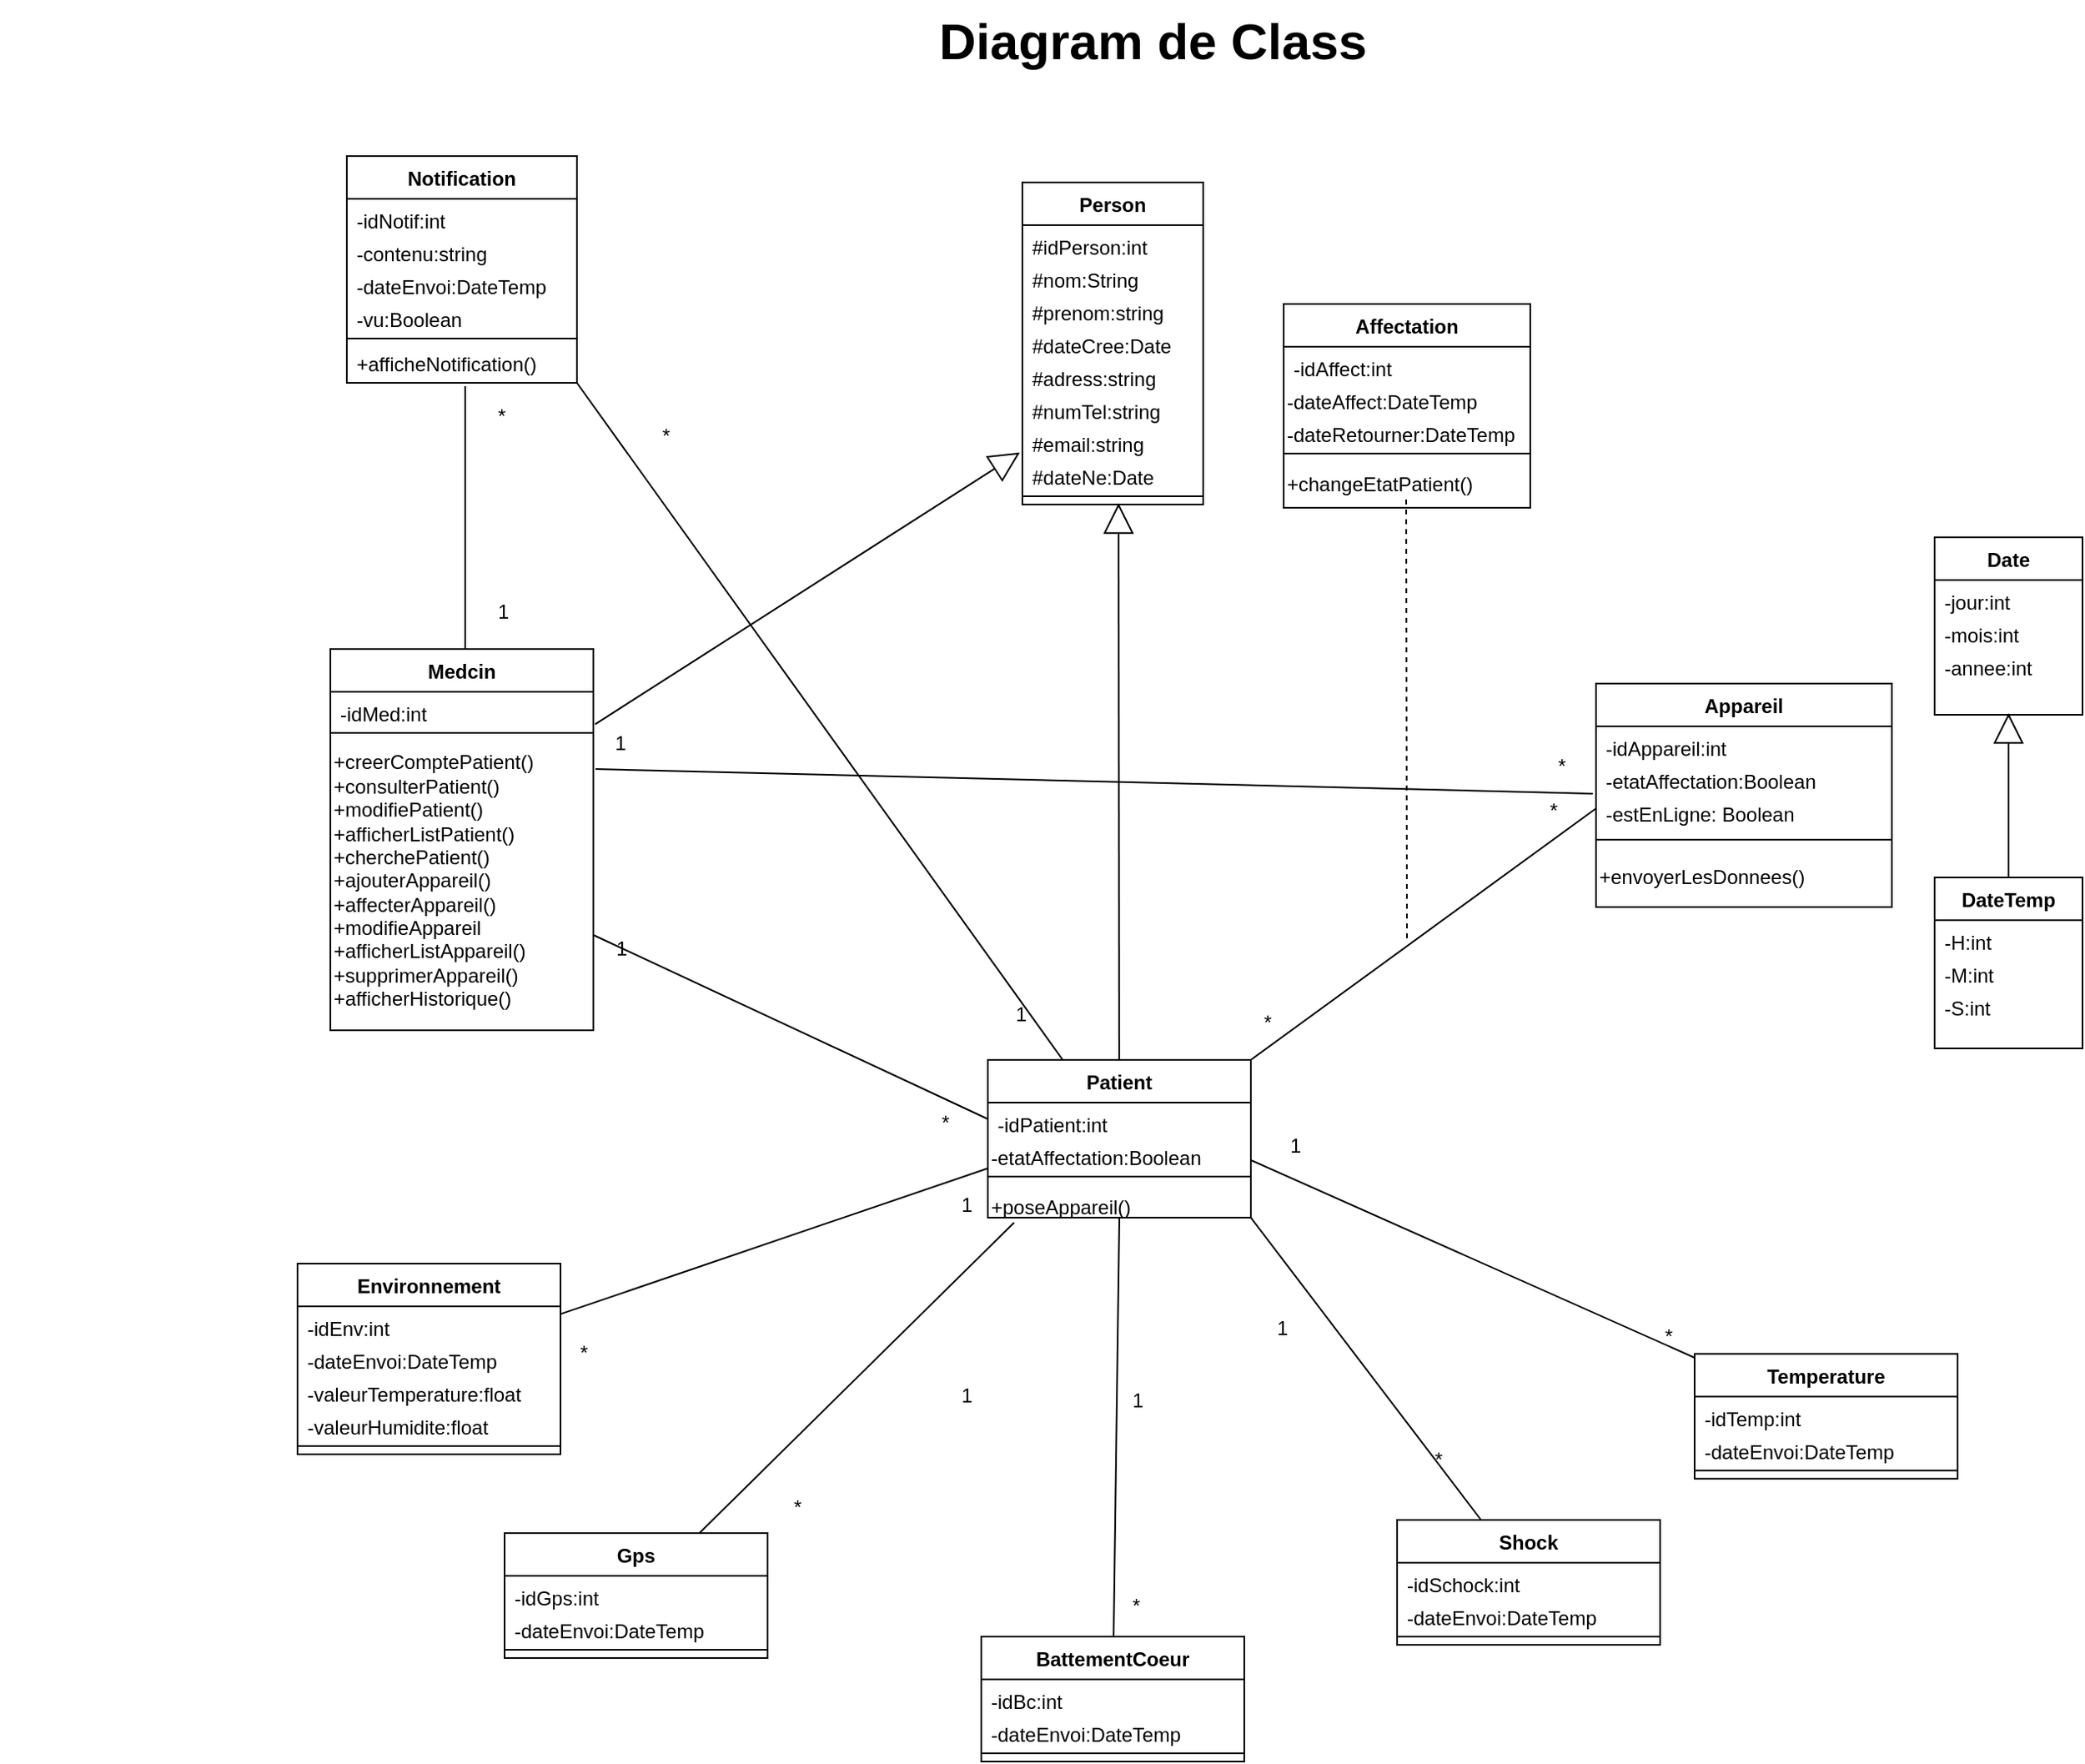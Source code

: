 <mxfile version="20.8.20" type="github">
  <diagram id="C5RBs43oDa-KdzZeNtuy" name="Page-1">
    <mxGraphModel dx="1363" dy="860" grid="0" gridSize="10" guides="1" tooltips="1" connect="1" arrows="1" fold="1" page="1" pageScale="1" pageWidth="1200" pageHeight="1200" background="none" math="0" shadow="0">
      <root>
        <mxCell id="WIyWlLk6GJQsqaUBKTNV-0" />
        <mxCell id="WIyWlLk6GJQsqaUBKTNV-1" parent="WIyWlLk6GJQsqaUBKTNV-0" />
        <mxCell id="Skbbb8CCbyP5ibG20lvN-107" style="edgeStyle=none;orthogonalLoop=1;jettySize=auto;html=1;strokeColor=default;startArrow=none;startFill=0;endArrow=block;endFill=0;endSize=16;entryX=-0.014;entryY=-0.029;entryDx=0;entryDy=0;entryPerimeter=0;" parent="WIyWlLk6GJQsqaUBKTNV-1" edge="1">
          <mxGeometry relative="1" as="geometry">
            <mxPoint x="519.46" y="310.42" as="targetPoint" />
            <mxPoint x="261" y="475.808" as="sourcePoint" />
          </mxGeometry>
        </mxCell>
        <mxCell id="Skbbb8CCbyP5ibG20lvN-108" style="edgeStyle=none;orthogonalLoop=1;jettySize=auto;html=1;strokeColor=default;startArrow=none;startFill=0;endArrow=none;endFill=0;exitX=0.75;exitY=0;exitDx=0;exitDy=0;" parent="WIyWlLk6GJQsqaUBKTNV-1" edge="1">
          <mxGeometry x="0.375" y="-10" relative="1" as="geometry">
            <mxPoint x="182" y="270" as="targetPoint" />
            <mxPoint y="1" as="offset" />
            <mxPoint x="182" y="430" as="sourcePoint" />
          </mxGeometry>
        </mxCell>
        <mxCell id="zkfFHV4jXpPFQw0GAbJ--0" value="Medcin" style="swimlane;fontStyle=1;align=center;verticalAlign=top;childLayout=stackLayout;horizontal=1;startSize=26;horizontalStack=0;resizeParent=1;resizeLast=0;collapsible=1;marginBottom=0;rounded=0;shadow=0;strokeWidth=1;" parent="WIyWlLk6GJQsqaUBKTNV-1" vertex="1">
          <mxGeometry x="100" y="430" width="160" height="232" as="geometry">
            <mxRectangle x="230" y="140" width="160" height="26" as="alternateBounds" />
          </mxGeometry>
        </mxCell>
        <mxCell id="zkfFHV4jXpPFQw0GAbJ--1" value="-idMed:int&#xa;" style="text;align=left;verticalAlign=top;spacingLeft=4;spacingRight=4;overflow=hidden;rotatable=0;points=[[0,0.5],[1,0.5]];portConstraint=eastwest;" parent="zkfFHV4jXpPFQw0GAbJ--0" vertex="1">
          <mxGeometry y="26" width="160" height="20" as="geometry" />
        </mxCell>
        <mxCell id="zkfFHV4jXpPFQw0GAbJ--4" value="" style="line;html=1;strokeWidth=1;align=left;verticalAlign=middle;spacingTop=8;spacingLeft=3;spacingRight=8;rotatable=0;labelPosition=right;points=[];portConstraint=eastwest;fontSize=5;labelBackgroundColor=default;fontColor=default;spacing=3;" parent="zkfFHV4jXpPFQw0GAbJ--0" vertex="1">
          <mxGeometry y="46" width="160" height="10" as="geometry" />
        </mxCell>
        <mxCell id="Skbbb8CCbyP5ibG20lvN-154" value="&lt;font style=&quot;font-size: 12px;&quot;&gt;&lt;span data-lucid-content=&quot;{&amp;quot;t&amp;quot;:&amp;quot;+creerComptePatient()\n+consulterPatient()\n+signalerPatient()\n+afficherListPatient()\n+cherchePatient()\n+ajouterAppareil()\n+affecterAppareil()\n+afficherListAppareil()\n+supprimerAppareil()\n&amp;quot;,&amp;quot;m&amp;quot;:[{&amp;quot;s&amp;quot;:0,&amp;quot;n&amp;quot;:&amp;quot;c&amp;quot;,&amp;quot;v&amp;quot;:&amp;quot;#333333ff&amp;quot;,&amp;quot;e&amp;quot;:186}]}&quot; data-lucid-type=&quot;application/vnd.lucid.text&quot; style=&quot;font-size: 12px;&quot;&gt;&lt;span style=&quot;font-size: 12px;&quot;&gt;+creerComptePatient()&lt;br style=&quot;font-size: 12px;&quot;&gt;&lt;/span&gt;&lt;/span&gt;&lt;/font&gt;&lt;div&gt;&lt;font style=&quot;font-size: 12px;&quot;&gt;&lt;span data-lucid-content=&quot;{&amp;quot;t&amp;quot;:&amp;quot;+creerComptePatient()\n+consulterPatient()\n+signalerPatient()\n+afficherListPatient()\n+cherchePatient()\n+ajouterAppareil()\n+affecterAppareil()\n+afficherListAppareil()\n+supprimerAppareil()\n&amp;quot;,&amp;quot;m&amp;quot;:[{&amp;quot;s&amp;quot;:0,&amp;quot;n&amp;quot;:&amp;quot;c&amp;quot;,&amp;quot;v&amp;quot;:&amp;quot;#333333ff&amp;quot;,&amp;quot;e&amp;quot;:186}]}&quot; data-lucid-type=&quot;application/vnd.lucid.text&quot; style=&quot;font-size: 12px;&quot;&gt;&lt;span style=&quot;font-size: 12px;&quot;&gt;+consulterPatient()&lt;/span&gt;&lt;span style=&quot;font-size: 12px;&quot;&gt;&lt;br&gt;&lt;/span&gt;&lt;/span&gt;&lt;/font&gt;&lt;/div&gt;&lt;div&gt;&lt;font style=&quot;font-size: 12px;&quot;&gt;&lt;span data-lucid-content=&quot;{&amp;quot;t&amp;quot;:&amp;quot;+creerComptePatient()\n+consulterPatient()\n+signalerPatient()\n+afficherListPatient()\n+cherchePatient()\n+ajouterAppareil()\n+affecterAppareil()\n+afficherListAppareil()\n+supprimerAppareil()\n&amp;quot;,&amp;quot;m&amp;quot;:[{&amp;quot;s&amp;quot;:0,&amp;quot;n&amp;quot;:&amp;quot;c&amp;quot;,&amp;quot;v&amp;quot;:&amp;quot;#333333ff&amp;quot;,&amp;quot;e&amp;quot;:186}]}&quot; data-lucid-type=&quot;application/vnd.lucid.text&quot; style=&quot;font-size: 12px;&quot;&gt;&lt;span style=&quot;font-size: 12px;&quot;&gt;+modifiePatient()&lt;br&gt;&lt;/span&gt;&lt;/span&gt;&lt;/font&gt;&lt;/div&gt;&lt;div&gt;&lt;font style=&quot;font-size: 12px;&quot;&gt;&lt;span data-lucid-content=&quot;{&amp;quot;t&amp;quot;:&amp;quot;+creerComptePatient()\n+consulterPatient()\n+signalerPatient()\n+afficherListPatient()\n+cherchePatient()\n+ajouterAppareil()\n+affecterAppareil()\n+afficherListAppareil()\n+supprimerAppareil()\n&amp;quot;,&amp;quot;m&amp;quot;:[{&amp;quot;s&amp;quot;:0,&amp;quot;n&amp;quot;:&amp;quot;c&amp;quot;,&amp;quot;v&amp;quot;:&amp;quot;#333333ff&amp;quot;,&amp;quot;e&amp;quot;:186}]}&quot; data-lucid-type=&quot;application/vnd.lucid.text&quot; style=&quot;font-size: 12px;&quot;&gt;&lt;span style=&quot;font-size: 12px;&quot;&gt;&lt;/span&gt;&lt;/span&gt;&lt;/font&gt;&lt;/div&gt;&lt;font style=&quot;font-size: 12px;&quot;&gt;&lt;span data-lucid-content=&quot;{&amp;quot;t&amp;quot;:&amp;quot;+creerComptePatient()\n+consulterPatient()\n+signalerPatient()\n+afficherListPatient()\n+cherchePatient()\n+ajouterAppareil()\n+affecterAppareil()\n+afficherListAppareil()\n+supprimerAppareil()\n&amp;quot;,&amp;quot;m&amp;quot;:[{&amp;quot;s&amp;quot;:0,&amp;quot;n&amp;quot;:&amp;quot;c&amp;quot;,&amp;quot;v&amp;quot;:&amp;quot;#333333ff&amp;quot;,&amp;quot;e&amp;quot;:186}]}&quot; data-lucid-type=&quot;application/vnd.lucid.text&quot; style=&quot;font-size: 12px;&quot;&gt;&lt;span style=&quot;font-size: 12px;&quot;&gt;+afficherListPatient()&lt;br style=&quot;font-size: 12px;&quot;&gt;&lt;/span&gt;&lt;span style=&quot;font-size: 12px;&quot;&gt;+cherchePatient()&lt;br style=&quot;font-size: 12px;&quot;&gt;&lt;/span&gt;&lt;span style=&quot;font-size: 12px;&quot;&gt;+ajouterAppareil()&lt;br style=&quot;font-size: 12px;&quot;&gt;&lt;/span&gt;&lt;/span&gt;&lt;/font&gt;&lt;div&gt;&lt;font style=&quot;font-size: 12px;&quot;&gt;&lt;span data-lucid-content=&quot;{&amp;quot;t&amp;quot;:&amp;quot;+creerComptePatient()\n+consulterPatient()\n+signalerPatient()\n+afficherListPatient()\n+cherchePatient()\n+ajouterAppareil()\n+affecterAppareil()\n+afficherListAppareil()\n+supprimerAppareil()\n&amp;quot;,&amp;quot;m&amp;quot;:[{&amp;quot;s&amp;quot;:0,&amp;quot;n&amp;quot;:&amp;quot;c&amp;quot;,&amp;quot;v&amp;quot;:&amp;quot;#333333ff&amp;quot;,&amp;quot;e&amp;quot;:186}]}&quot; data-lucid-type=&quot;application/vnd.lucid.text&quot; style=&quot;font-size: 12px;&quot;&gt;&lt;span style=&quot;font-size: 12px;&quot;&gt;+affecterAppareil()&lt;/span&gt;&lt;/span&gt;&lt;/font&gt;&lt;/div&gt;&lt;div&gt;&lt;font style=&quot;font-size: 12px;&quot;&gt;&lt;span data-lucid-content=&quot;{&amp;quot;t&amp;quot;:&amp;quot;+creerComptePatient()\n+consulterPatient()\n+signalerPatient()\n+afficherListPatient()\n+cherchePatient()\n+ajouterAppareil()\n+affecterAppareil()\n+afficherListAppareil()\n+supprimerAppareil()\n&amp;quot;,&amp;quot;m&amp;quot;:[{&amp;quot;s&amp;quot;:0,&amp;quot;n&amp;quot;:&amp;quot;c&amp;quot;,&amp;quot;v&amp;quot;:&amp;quot;#333333ff&amp;quot;,&amp;quot;e&amp;quot;:186}]}&quot; data-lucid-type=&quot;application/vnd.lucid.text&quot; style=&quot;font-size: 12px;&quot;&gt;&lt;span style=&quot;font-size: 12px;&quot;&gt;+modifieAppareil&lt;br&gt;&lt;/span&gt;&lt;/span&gt;&lt;/font&gt;&lt;/div&gt;&lt;div&gt;&lt;font style=&quot;font-size: 12px;&quot;&gt;&lt;span data-lucid-content=&quot;{&amp;quot;t&amp;quot;:&amp;quot;+creerComptePatient()\n+consulterPatient()\n+signalerPatient()\n+afficherListPatient()\n+cherchePatient()\n+ajouterAppareil()\n+affecterAppareil()\n+afficherListAppareil()\n+supprimerAppareil()\n&amp;quot;,&amp;quot;m&amp;quot;:[{&amp;quot;s&amp;quot;:0,&amp;quot;n&amp;quot;:&amp;quot;c&amp;quot;,&amp;quot;v&amp;quot;:&amp;quot;#333333ff&amp;quot;,&amp;quot;e&amp;quot;:186}]}&quot; data-lucid-type=&quot;application/vnd.lucid.text&quot; style=&quot;font-size: 12px;&quot;&gt;&lt;span style=&quot;font-size: 12px;&quot;&gt;&lt;/span&gt;&lt;/span&gt;&lt;/font&gt;&lt;/div&gt;&lt;font style=&quot;font-size: 12px;&quot;&gt;&lt;span data-lucid-content=&quot;{&amp;quot;t&amp;quot;:&amp;quot;+creerComptePatient()\n+consulterPatient()\n+signalerPatient()\n+afficherListPatient()\n+cherchePatient()\n+ajouterAppareil()\n+affecterAppareil()\n+afficherListAppareil()\n+supprimerAppareil()\n&amp;quot;,&amp;quot;m&amp;quot;:[{&amp;quot;s&amp;quot;:0,&amp;quot;n&amp;quot;:&amp;quot;c&amp;quot;,&amp;quot;v&amp;quot;:&amp;quot;#333333ff&amp;quot;,&amp;quot;e&amp;quot;:186}]}&quot; data-lucid-type=&quot;application/vnd.lucid.text&quot; style=&quot;font-size: 12px;&quot;&gt;&lt;span style=&quot;font-size: 12px;&quot;&gt;+afficherListAppareil()&lt;br style=&quot;font-size: 12px;&quot;&gt;&lt;/span&gt;&lt;/span&gt;&lt;/font&gt;&lt;div&gt;&lt;font style=&quot;font-size: 12px;&quot;&gt;&lt;span data-lucid-content=&quot;{&amp;quot;t&amp;quot;:&amp;quot;+creerComptePatient()\n+consulterPatient()\n+signalerPatient()\n+afficherListPatient()\n+cherchePatient()\n+ajouterAppareil()\n+affecterAppareil()\n+afficherListAppareil()\n+supprimerAppareil()\n&amp;quot;,&amp;quot;m&amp;quot;:[{&amp;quot;s&amp;quot;:0,&amp;quot;n&amp;quot;:&amp;quot;c&amp;quot;,&amp;quot;v&amp;quot;:&amp;quot;#333333ff&amp;quot;,&amp;quot;e&amp;quot;:186}]}&quot; data-lucid-type=&quot;application/vnd.lucid.text&quot; style=&quot;font-size: 12px;&quot;&gt;&lt;span style=&quot;font-size: 12px;&quot;&gt;+supprimerAppareil()&lt;br&gt;&lt;/span&gt;&lt;/span&gt;&lt;/font&gt;&lt;/div&gt;&lt;div&gt;+afficherHistorique()&lt;/div&gt;&lt;div&gt;&lt;font style=&quot;font-size: 12px;&quot;&gt;&lt;span data-lucid-content=&quot;{&amp;quot;t&amp;quot;:&amp;quot;+creerComptePatient()\n+consulterPatient()\n+signalerPatient()\n+afficherListPatient()\n+cherchePatient()\n+ajouterAppareil()\n+affecterAppareil()\n+afficherListAppareil()\n+supprimerAppareil()\n&amp;quot;,&amp;quot;m&amp;quot;:[{&amp;quot;s&amp;quot;:0,&amp;quot;n&amp;quot;:&amp;quot;c&amp;quot;,&amp;quot;v&amp;quot;:&amp;quot;#333333ff&amp;quot;,&amp;quot;e&amp;quot;:186}]}&quot; data-lucid-type=&quot;application/vnd.lucid.text&quot; style=&quot;font-size: 12px;&quot;&gt;&lt;/span&gt;&lt;/font&gt;&lt;/div&gt;" style="text;html=1;align=left;verticalAlign=middle;resizable=0;points=[];autosize=1;strokeColor=none;fillColor=none;fontSize=12;fontColor=default;horizontal=1;labelBackgroundColor=none;" parent="zkfFHV4jXpPFQw0GAbJ--0" vertex="1">
          <mxGeometry y="56" width="160" height="170" as="geometry" />
        </mxCell>
        <mxCell id="zkfFHV4jXpPFQw0GAbJ--17" value="Appareil" style="swimlane;fontStyle=1;align=center;verticalAlign=top;childLayout=stackLayout;horizontal=1;startSize=26;horizontalStack=0;resizeParent=1;resizeLast=0;collapsible=1;marginBottom=0;rounded=0;shadow=0;strokeWidth=1;" parent="WIyWlLk6GJQsqaUBKTNV-1" vertex="1">
          <mxGeometry x="870" y="451" width="180" height="136" as="geometry">
            <mxRectangle x="550" y="140" width="160" height="26" as="alternateBounds" />
          </mxGeometry>
        </mxCell>
        <mxCell id="zkfFHV4jXpPFQw0GAbJ--20" value="-idAppareil:int" style="text;align=left;verticalAlign=top;spacingLeft=4;spacingRight=4;overflow=hidden;rotatable=0;points=[[0,0.5],[1,0.5]];portConstraint=eastwest;rounded=0;shadow=0;html=0;" parent="zkfFHV4jXpPFQw0GAbJ--17" vertex="1">
          <mxGeometry y="26" width="180" height="20" as="geometry" />
        </mxCell>
        <mxCell id="zkfFHV4jXpPFQw0GAbJ--21" value="-etatAffectation:Boolean" style="text;align=left;verticalAlign=top;spacingLeft=4;spacingRight=4;overflow=hidden;rotatable=0;points=[[0,0.5],[1,0.5]];portConstraint=eastwest;rounded=0;shadow=0;html=0;" parent="zkfFHV4jXpPFQw0GAbJ--17" vertex="1">
          <mxGeometry y="46" width="180" height="20" as="geometry" />
        </mxCell>
        <mxCell id="zkfFHV4jXpPFQw0GAbJ--22" value="-estEnLigne: Boolean&#xa;" style="text;align=left;verticalAlign=top;spacingLeft=4;spacingRight=4;overflow=hidden;rotatable=0;points=[[0,0.5],[1,0.5]];portConstraint=eastwest;rounded=0;shadow=0;html=0;" parent="zkfFHV4jXpPFQw0GAbJ--17" vertex="1">
          <mxGeometry y="66" width="180" height="20" as="geometry" />
        </mxCell>
        <mxCell id="zkfFHV4jXpPFQw0GAbJ--23" value="" style="line;html=1;strokeWidth=1;align=left;verticalAlign=middle;spacingTop=-1;spacingLeft=3;spacingRight=3;rotatable=0;labelPosition=right;points=[];portConstraint=eastwest;fillColor=default;" parent="zkfFHV4jXpPFQw0GAbJ--17" vertex="1">
          <mxGeometry y="86" width="180" height="18" as="geometry" />
        </mxCell>
        <mxCell id="9qkBRHFMttgbYjNgJ_2m-1" value="+envoyerLesDonnees()" style="text;strokeColor=none;align=left;fillColor=none;html=1;verticalAlign=top;whiteSpace=wrap;rounded=0;" parent="zkfFHV4jXpPFQw0GAbJ--17" vertex="1">
          <mxGeometry y="104" width="180" height="20" as="geometry" />
        </mxCell>
        <mxCell id="zkfFHV4jXpPFQw0GAbJ--26" value="" style="endArrow=none;shadow=0;strokeWidth=1;rounded=0;endFill=0;elbow=vertical;startArrow=none;startFill=0;exitX=1.008;exitY=0.1;exitDx=0;exitDy=0;exitPerimeter=0;entryX=-0.011;entryY=1.05;entryDx=0;entryDy=0;entryPerimeter=0;" parent="WIyWlLk6GJQsqaUBKTNV-1" source="Skbbb8CCbyP5ibG20lvN-154" edge="1" target="zkfFHV4jXpPFQw0GAbJ--21">
          <mxGeometry x="0.5" y="41" relative="1" as="geometry">
            <mxPoint x="260" y="518" as="sourcePoint" />
            <mxPoint x="870" y="500" as="targetPoint" />
            <mxPoint x="-40" y="32" as="offset" />
          </mxGeometry>
        </mxCell>
        <mxCell id="zkfFHV4jXpPFQw0GAbJ--27" value="1" style="resizable=0;align=left;verticalAlign=bottom;labelBackgroundColor=none;fontSize=12;" parent="zkfFHV4jXpPFQw0GAbJ--26" connectable="0" vertex="1">
          <mxGeometry x="-1" relative="1" as="geometry">
            <mxPoint x="10" y="-7" as="offset" />
          </mxGeometry>
        </mxCell>
        <mxCell id="Skbbb8CCbyP5ibG20lvN-1" value="*" style="resizable=0;align=left;verticalAlign=bottom;labelBackgroundColor=none;fontSize=12;" parent="WIyWlLk6GJQsqaUBKTNV-1" connectable="0" vertex="1">
          <mxGeometry x="845.0" y="510.001" as="geometry" />
        </mxCell>
        <mxCell id="Skbbb8CCbyP5ibG20lvN-67" style="edgeStyle=none;orthogonalLoop=1;jettySize=auto;html=1;entryX=0;entryY=0.5;entryDx=0;entryDy=0;strokeColor=default;startArrow=none;startFill=0;endArrow=none;endFill=0;exitX=1;exitY=0;exitDx=0;exitDy=0;" parent="WIyWlLk6GJQsqaUBKTNV-1" source="Skbbb8CCbyP5ibG20lvN-10" target="zkfFHV4jXpPFQw0GAbJ--22" edge="1">
          <mxGeometry relative="1" as="geometry" />
        </mxCell>
        <mxCell id="Skbbb8CCbyP5ibG20lvN-105" style="edgeStyle=none;orthogonalLoop=1;jettySize=auto;html=1;strokeColor=default;startArrow=none;startFill=0;endArrow=none;endFill=0;entryX=1;entryY=1;entryDx=0;entryDy=0;" parent="WIyWlLk6GJQsqaUBKTNV-1" source="Skbbb8CCbyP5ibG20lvN-10" target="Skbbb8CCbyP5ibG20lvN-114" edge="1">
          <mxGeometry relative="1" as="geometry">
            <mxPoint x="270" y="270" as="targetPoint" />
          </mxGeometry>
        </mxCell>
        <mxCell id="Skbbb8CCbyP5ibG20lvN-106" style="edgeStyle=none;orthogonalLoop=1;jettySize=auto;html=1;strokeColor=default;startArrow=none;startFill=0;endArrow=block;endFill=0;endSize=16;entryX=0.723;entryY=0.629;entryDx=0;entryDy=0;entryPerimeter=0;" parent="WIyWlLk6GJQsqaUBKTNV-1" edge="1">
          <mxGeometry relative="1" as="geometry">
            <mxPoint x="579.53" y="341.29" as="targetPoint" />
            <mxPoint x="579.909" y="683" as="sourcePoint" />
          </mxGeometry>
        </mxCell>
        <mxCell id="Skbbb8CCbyP5ibG20lvN-10" value="Patient" style="swimlane;fontStyle=1;align=center;verticalAlign=top;childLayout=stackLayout;horizontal=1;startSize=26;horizontalStack=0;resizeParent=1;resizeParentMax=0;resizeLast=0;collapsible=1;marginBottom=0;" parent="WIyWlLk6GJQsqaUBKTNV-1" vertex="1">
          <mxGeometry x="500" y="680" width="160" height="96" as="geometry" />
        </mxCell>
        <mxCell id="Skbbb8CCbyP5ibG20lvN-11" value="-idPatient:int&#xa;" style="text;strokeColor=none;fillColor=none;align=left;verticalAlign=top;spacingLeft=4;spacingRight=4;overflow=hidden;rotatable=0;points=[[0,0.5],[1,0.5]];portConstraint=eastwest;" parent="Skbbb8CCbyP5ibG20lvN-10" vertex="1">
          <mxGeometry y="26" width="160" height="20" as="geometry" />
        </mxCell>
        <mxCell id="Skbbb8CCbyP5ibG20lvN-16" value="-etatAffectation:Boolean" style="text;strokeColor=none;align=left;fillColor=none;html=1;verticalAlign=top;whiteSpace=wrap;rounded=0;" parent="Skbbb8CCbyP5ibG20lvN-10" vertex="1">
          <mxGeometry y="46" width="160" height="20" as="geometry" />
        </mxCell>
        <mxCell id="Skbbb8CCbyP5ibG20lvN-12" value="" style="line;strokeWidth=1;fillColor=none;align=left;verticalAlign=middle;spacingTop=-1;spacingLeft=3;spacingRight=3;rotatable=0;labelPosition=right;points=[];portConstraint=eastwest;strokeColor=inherit;" parent="Skbbb8CCbyP5ibG20lvN-10" vertex="1">
          <mxGeometry y="66" width="160" height="10" as="geometry" />
        </mxCell>
        <mxCell id="9qkBRHFMttgbYjNgJ_2m-0" value="+poseAppareil()" style="text;strokeColor=none;align=left;fillColor=none;html=1;verticalAlign=top;whiteSpace=wrap;rounded=0;" parent="Skbbb8CCbyP5ibG20lvN-10" vertex="1">
          <mxGeometry y="76" width="160" height="20" as="geometry" />
        </mxCell>
        <mxCell id="Skbbb8CCbyP5ibG20lvN-14" style="orthogonalLoop=1;jettySize=auto;html=1;entryX=0;entryY=0.5;entryDx=0;entryDy=0;strokeColor=default;startArrow=none;startFill=0;endArrow=none;endFill=0;exitX=1;exitY=0.75;exitDx=0;exitDy=0;" parent="WIyWlLk6GJQsqaUBKTNV-1" source="zkfFHV4jXpPFQw0GAbJ--0" target="Skbbb8CCbyP5ibG20lvN-11" edge="1">
          <mxGeometry relative="1" as="geometry">
            <mxPoint x="190" y="770" as="sourcePoint" />
            <mxPoint x="500" y="570" as="targetPoint" />
            <Array as="points" />
          </mxGeometry>
        </mxCell>
        <mxCell id="Skbbb8CCbyP5ibG20lvN-69" style="edgeStyle=none;orthogonalLoop=1;jettySize=auto;html=1;strokeColor=default;startArrow=none;startFill=0;endArrow=none;endFill=0;dashed=1;" parent="WIyWlLk6GJQsqaUBKTNV-1" edge="1">
          <mxGeometry relative="1" as="geometry">
            <mxPoint x="755" y="609" as="targetPoint" />
            <mxPoint x="754.5" y="339" as="sourcePoint" />
          </mxGeometry>
        </mxCell>
        <mxCell id="Skbbb8CCbyP5ibG20lvN-18" value="Affectation" style="swimlane;fontStyle=1;align=center;verticalAlign=top;childLayout=stackLayout;horizontal=1;startSize=26;horizontalStack=0;resizeParent=1;resizeParentMax=0;resizeLast=0;collapsible=1;marginBottom=0;" parent="WIyWlLk6GJQsqaUBKTNV-1" vertex="1">
          <mxGeometry x="680" y="220" width="150" height="124" as="geometry" />
        </mxCell>
        <mxCell id="Skbbb8CCbyP5ibG20lvN-19" value="-idAffect:int&#xa;" style="text;strokeColor=none;fillColor=none;align=left;verticalAlign=top;spacingLeft=4;spacingRight=4;overflow=hidden;rotatable=0;points=[[0,0.5],[1,0.5]];portConstraint=eastwest;" parent="Skbbb8CCbyP5ibG20lvN-18" vertex="1">
          <mxGeometry y="26" width="150" height="20" as="geometry" />
        </mxCell>
        <mxCell id="Skbbb8CCbyP5ibG20lvN-20" value="&lt;div align=&quot;left&quot;&gt;-dateAffect:DateTemp&lt;/div&gt;" style="text;strokeColor=none;align=left;fillColor=none;html=1;verticalAlign=top;whiteSpace=wrap;rounded=0;" parent="Skbbb8CCbyP5ibG20lvN-18" vertex="1">
          <mxGeometry y="46" width="150" height="20" as="geometry" />
        </mxCell>
        <mxCell id="Skbbb8CCbyP5ibG20lvN-24" value="&lt;div&gt;-dateRetourner:DateTemp&lt;/div&gt;" style="text;strokeColor=none;align=left;fillColor=none;html=1;verticalAlign=top;whiteSpace=wrap;rounded=0;" parent="Skbbb8CCbyP5ibG20lvN-18" vertex="1">
          <mxGeometry y="66" width="150" height="20" as="geometry" />
        </mxCell>
        <mxCell id="Skbbb8CCbyP5ibG20lvN-22" value="" style="line;strokeWidth=1;fillColor=none;align=left;verticalAlign=middle;spacingTop=-1;spacingLeft=3;spacingRight=3;rotatable=0;labelPosition=right;points=[];portConstraint=eastwest;strokeColor=inherit;" parent="Skbbb8CCbyP5ibG20lvN-18" vertex="1">
          <mxGeometry y="86" width="150" height="10" as="geometry" />
        </mxCell>
        <mxCell id="Skbbb8CCbyP5ibG20lvN-166" value="+changeEtatPatient()" style="text;strokeColor=none;align=left;fillColor=none;html=1;verticalAlign=top;whiteSpace=wrap;rounded=0;" parent="Skbbb8CCbyP5ibG20lvN-18" vertex="1">
          <mxGeometry y="96" width="150" height="28" as="geometry" />
        </mxCell>
        <mxCell id="Skbbb8CCbyP5ibG20lvN-39" value="Date" style="swimlane;fontStyle=1;align=center;verticalAlign=top;childLayout=stackLayout;horizontal=1;startSize=26;horizontalStack=0;resizeParent=1;resizeLast=0;collapsible=1;marginBottom=0;rounded=0;shadow=0;strokeWidth=1;" parent="WIyWlLk6GJQsqaUBKTNV-1" vertex="1">
          <mxGeometry x="1076" y="362" width="90" height="108" as="geometry">
            <mxRectangle x="550" y="140" width="160" height="26" as="alternateBounds" />
          </mxGeometry>
        </mxCell>
        <mxCell id="Skbbb8CCbyP5ibG20lvN-40" value="-jour:int" style="text;align=left;verticalAlign=top;spacingLeft=4;spacingRight=4;overflow=hidden;rotatable=0;points=[[0,0.5],[1,0.5]];portConstraint=eastwest;rounded=0;shadow=0;html=0;" parent="Skbbb8CCbyP5ibG20lvN-39" vertex="1">
          <mxGeometry y="26" width="90" height="20" as="geometry" />
        </mxCell>
        <mxCell id="Skbbb8CCbyP5ibG20lvN-41" value="-mois:int" style="text;align=left;verticalAlign=top;spacingLeft=4;spacingRight=4;overflow=hidden;rotatable=0;points=[[0,0.5],[1,0.5]];portConstraint=eastwest;rounded=0;shadow=0;html=0;" parent="Skbbb8CCbyP5ibG20lvN-39" vertex="1">
          <mxGeometry y="46" width="90" height="20" as="geometry" />
        </mxCell>
        <mxCell id="Skbbb8CCbyP5ibG20lvN-42" value="-annee:int" style="text;align=left;verticalAlign=top;spacingLeft=4;spacingRight=4;overflow=hidden;rotatable=0;points=[[0,0.5],[1,0.5]];portConstraint=eastwest;rounded=0;shadow=0;html=0;" parent="Skbbb8CCbyP5ibG20lvN-39" vertex="1">
          <mxGeometry y="66" width="90" height="20" as="geometry" />
        </mxCell>
        <mxCell id="Skbbb8CCbyP5ibG20lvN-59" style="edgeStyle=none;orthogonalLoop=1;jettySize=auto;html=1;strokeColor=default;startArrow=none;startFill=0;endArrow=block;endFill=0;endSize=16;" parent="WIyWlLk6GJQsqaUBKTNV-1" source="Skbbb8CCbyP5ibG20lvN-53" edge="1">
          <mxGeometry relative="1" as="geometry">
            <mxPoint x="1121" y="469" as="targetPoint" />
          </mxGeometry>
        </mxCell>
        <mxCell id="Skbbb8CCbyP5ibG20lvN-53" value="DateTemp" style="swimlane;fontStyle=1;align=center;verticalAlign=top;childLayout=stackLayout;horizontal=1;startSize=26;horizontalStack=0;resizeParent=1;resizeLast=0;collapsible=1;marginBottom=0;rounded=0;shadow=0;strokeWidth=1;" parent="WIyWlLk6GJQsqaUBKTNV-1" vertex="1">
          <mxGeometry x="1076" y="569" width="90" height="104" as="geometry">
            <mxRectangle x="550" y="140" width="160" height="26" as="alternateBounds" />
          </mxGeometry>
        </mxCell>
        <mxCell id="Skbbb8CCbyP5ibG20lvN-54" value="-H:int" style="text;align=left;verticalAlign=top;spacingLeft=4;spacingRight=4;overflow=hidden;rotatable=0;points=[[0,0.5],[1,0.5]];portConstraint=eastwest;rounded=0;shadow=0;html=0;" parent="Skbbb8CCbyP5ibG20lvN-53" vertex="1">
          <mxGeometry y="26" width="90" height="20" as="geometry" />
        </mxCell>
        <mxCell id="Skbbb8CCbyP5ibG20lvN-55" value="-M:int" style="text;align=left;verticalAlign=top;spacingLeft=4;spacingRight=4;overflow=hidden;rotatable=0;points=[[0,0.5],[1,0.5]];portConstraint=eastwest;rounded=0;shadow=0;html=0;" parent="Skbbb8CCbyP5ibG20lvN-53" vertex="1">
          <mxGeometry y="46" width="90" height="20" as="geometry" />
        </mxCell>
        <mxCell id="Skbbb8CCbyP5ibG20lvN-57" value="-S:int" style="text;align=left;verticalAlign=top;spacingLeft=4;spacingRight=4;overflow=hidden;rotatable=0;points=[[0,0.5],[1,0.5]];portConstraint=eastwest;rounded=0;shadow=0;html=0;" parent="Skbbb8CCbyP5ibG20lvN-53" vertex="1">
          <mxGeometry y="66" width="90" height="20" as="geometry" />
        </mxCell>
        <mxCell id="Skbbb8CCbyP5ibG20lvN-72" style="edgeStyle=none;orthogonalLoop=1;jettySize=auto;html=1;strokeColor=default;startArrow=none;startFill=0;endArrow=none;endFill=0;exitX=0.1;exitY=1.15;exitDx=0;exitDy=0;exitPerimeter=0;" parent="WIyWlLk6GJQsqaUBKTNV-1" source="9qkBRHFMttgbYjNgJ_2m-0" target="Skbbb8CCbyP5ibG20lvN-73" edge="1">
          <mxGeometry relative="1" as="geometry">
            <mxPoint x="360" y="990" as="targetPoint" />
            <mxPoint x="480" y="830" as="sourcePoint" />
          </mxGeometry>
        </mxCell>
        <mxCell id="Skbbb8CCbyP5ibG20lvN-73" value="Gps" style="swimlane;fontStyle=1;align=center;verticalAlign=top;childLayout=stackLayout;horizontal=1;startSize=26;horizontalStack=0;resizeParent=1;resizeParentMax=0;resizeLast=0;collapsible=1;marginBottom=0;" parent="WIyWlLk6GJQsqaUBKTNV-1" vertex="1">
          <mxGeometry x="206" y="968" width="160" height="76" as="geometry" />
        </mxCell>
        <mxCell id="Skbbb8CCbyP5ibG20lvN-74" value="-idGps:int" style="text;strokeColor=none;fillColor=none;align=left;verticalAlign=top;spacingLeft=4;spacingRight=4;overflow=hidden;rotatable=0;points=[[0,0.5],[1,0.5]];portConstraint=eastwest;" parent="Skbbb8CCbyP5ibG20lvN-73" vertex="1">
          <mxGeometry y="26" width="160" height="20" as="geometry" />
        </mxCell>
        <mxCell id="Skbbb8CCbyP5ibG20lvN-89" value="-dateEnvoi:DateTemp" style="text;strokeColor=none;fillColor=none;align=left;verticalAlign=top;spacingLeft=4;spacingRight=4;overflow=hidden;rotatable=0;points=[[0,0.5],[1,0.5]];portConstraint=eastwest;" parent="Skbbb8CCbyP5ibG20lvN-73" vertex="1">
          <mxGeometry y="46" width="160" height="20" as="geometry" />
        </mxCell>
        <mxCell id="Skbbb8CCbyP5ibG20lvN-75" value="" style="line;strokeWidth=1;fillColor=none;align=left;verticalAlign=middle;spacingTop=-1;spacingLeft=3;spacingRight=3;rotatable=0;labelPosition=right;points=[];portConstraint=eastwest;strokeColor=inherit;" parent="Skbbb8CCbyP5ibG20lvN-73" vertex="1">
          <mxGeometry y="66" width="160" height="10" as="geometry" />
        </mxCell>
        <mxCell id="Skbbb8CCbyP5ibG20lvN-81" style="edgeStyle=none;orthogonalLoop=1;jettySize=auto;html=1;strokeColor=default;startArrow=none;startFill=0;endArrow=none;endFill=0;exitX=0;exitY=0;exitDx=0;exitDy=0;" parent="WIyWlLk6GJQsqaUBKTNV-1" target="Skbbb8CCbyP5ibG20lvN-82" edge="1">
          <mxGeometry relative="1" as="geometry">
            <mxPoint x="160" y="849" as="targetPoint" />
            <mxPoint x="500.0" y="746" as="sourcePoint" />
          </mxGeometry>
        </mxCell>
        <mxCell id="Skbbb8CCbyP5ibG20lvN-82" value="Environnement" style="swimlane;fontStyle=1;align=center;verticalAlign=top;childLayout=stackLayout;horizontal=1;startSize=26;horizontalStack=0;resizeParent=1;resizeParentMax=0;resizeLast=0;collapsible=1;marginBottom=0;" parent="WIyWlLk6GJQsqaUBKTNV-1" vertex="1">
          <mxGeometry x="80" y="804" width="160" height="116" as="geometry" />
        </mxCell>
        <mxCell id="Skbbb8CCbyP5ibG20lvN-83" value="-idEnv:int" style="text;strokeColor=none;fillColor=none;align=left;verticalAlign=top;spacingLeft=4;spacingRight=4;overflow=hidden;rotatable=0;points=[[0,0.5],[1,0.5]];portConstraint=eastwest;" parent="Skbbb8CCbyP5ibG20lvN-82" vertex="1">
          <mxGeometry y="26" width="160" height="20" as="geometry" />
        </mxCell>
        <mxCell id="Skbbb8CCbyP5ibG20lvN-84" value="-dateEnvoi:DateTemp" style="text;strokeColor=none;fillColor=none;align=left;verticalAlign=top;spacingLeft=4;spacingRight=4;overflow=hidden;rotatable=0;points=[[0,0.5],[1,0.5]];portConstraint=eastwest;" parent="Skbbb8CCbyP5ibG20lvN-82" vertex="1">
          <mxGeometry y="46" width="160" height="20" as="geometry" />
        </mxCell>
        <mxCell id="Skbbb8CCbyP5ibG20lvN-85" value="-valeurTemperature:float" style="text;strokeColor=none;fillColor=none;align=left;verticalAlign=top;spacingLeft=4;spacingRight=4;overflow=hidden;rotatable=0;points=[[0,0.5],[1,0.5]];portConstraint=eastwest;" parent="Skbbb8CCbyP5ibG20lvN-82" vertex="1">
          <mxGeometry y="66" width="160" height="20" as="geometry" />
        </mxCell>
        <mxCell id="Skbbb8CCbyP5ibG20lvN-86" value="-valeurHumidite:float" style="text;strokeColor=none;fillColor=none;align=left;verticalAlign=top;spacingLeft=4;spacingRight=4;overflow=hidden;rotatable=0;points=[[0,0.5],[1,0.5]];portConstraint=eastwest;" parent="Skbbb8CCbyP5ibG20lvN-82" vertex="1">
          <mxGeometry y="86" width="160" height="20" as="geometry" />
        </mxCell>
        <mxCell id="Skbbb8CCbyP5ibG20lvN-87" value="" style="line;strokeWidth=1;fillColor=none;align=left;verticalAlign=middle;spacingTop=-1;spacingLeft=3;spacingRight=3;rotatable=0;labelPosition=right;points=[];portConstraint=eastwest;strokeColor=inherit;" parent="Skbbb8CCbyP5ibG20lvN-82" vertex="1">
          <mxGeometry y="106" width="160" height="10" as="geometry" />
        </mxCell>
        <mxCell id="Skbbb8CCbyP5ibG20lvN-90" style="edgeStyle=none;orthogonalLoop=1;jettySize=auto;html=1;strokeColor=default;startArrow=none;startFill=0;endArrow=none;endFill=0;exitX=0.5;exitY=1;exitDx=0;exitDy=0;" parent="WIyWlLk6GJQsqaUBKTNV-1" source="9qkBRHFMttgbYjNgJ_2m-0" target="Skbbb8CCbyP5ibG20lvN-91" edge="1">
          <mxGeometry relative="1" as="geometry">
            <mxPoint x="606" y="1018.87" as="targetPoint" />
            <mxPoint x="576" y="870" as="sourcePoint" />
          </mxGeometry>
        </mxCell>
        <mxCell id="Skbbb8CCbyP5ibG20lvN-91" value="BattementCoeur" style="swimlane;fontStyle=1;align=center;verticalAlign=top;childLayout=stackLayout;horizontal=1;startSize=26;horizontalStack=0;resizeParent=1;resizeParentMax=0;resizeLast=0;collapsible=1;marginBottom=0;" parent="WIyWlLk6GJQsqaUBKTNV-1" vertex="1">
          <mxGeometry x="496" y="1031" width="160" height="76" as="geometry" />
        </mxCell>
        <mxCell id="Skbbb8CCbyP5ibG20lvN-92" value="-idBc:int" style="text;strokeColor=none;fillColor=none;align=left;verticalAlign=top;spacingLeft=4;spacingRight=4;overflow=hidden;rotatable=0;points=[[0,0.5],[1,0.5]];portConstraint=eastwest;" parent="Skbbb8CCbyP5ibG20lvN-91" vertex="1">
          <mxGeometry y="26" width="160" height="20" as="geometry" />
        </mxCell>
        <mxCell id="Skbbb8CCbyP5ibG20lvN-93" value="-dateEnvoi:DateTemp" style="text;strokeColor=none;fillColor=none;align=left;verticalAlign=top;spacingLeft=4;spacingRight=4;overflow=hidden;rotatable=0;points=[[0,0.5],[1,0.5]];portConstraint=eastwest;" parent="Skbbb8CCbyP5ibG20lvN-91" vertex="1">
          <mxGeometry y="46" width="160" height="20" as="geometry" />
        </mxCell>
        <mxCell id="Skbbb8CCbyP5ibG20lvN-94" value="" style="line;strokeWidth=1;fillColor=none;align=left;verticalAlign=middle;spacingTop=-1;spacingLeft=3;spacingRight=3;rotatable=0;labelPosition=right;points=[];portConstraint=eastwest;strokeColor=inherit;" parent="Skbbb8CCbyP5ibG20lvN-91" vertex="1">
          <mxGeometry y="66" width="160" height="10" as="geometry" />
        </mxCell>
        <mxCell id="Skbbb8CCbyP5ibG20lvN-95" style="edgeStyle=none;orthogonalLoop=1;jettySize=auto;html=1;strokeColor=default;startArrow=none;startFill=0;endArrow=none;endFill=0;exitX=1;exitY=1;exitDx=0;exitDy=0;" parent="WIyWlLk6GJQsqaUBKTNV-1" source="9qkBRHFMttgbYjNgJ_2m-0" target="Skbbb8CCbyP5ibG20lvN-96" edge="1">
          <mxGeometry relative="1" as="geometry">
            <mxPoint x="760" y="993.87" as="targetPoint" />
            <mxPoint x="680" y="850" as="sourcePoint" />
          </mxGeometry>
        </mxCell>
        <mxCell id="Skbbb8CCbyP5ibG20lvN-96" value="Shock" style="swimlane;fontStyle=1;align=center;verticalAlign=top;childLayout=stackLayout;horizontal=1;startSize=26;horizontalStack=0;resizeParent=1;resizeParentMax=0;resizeLast=0;collapsible=1;marginBottom=0;" parent="WIyWlLk6GJQsqaUBKTNV-1" vertex="1">
          <mxGeometry x="749" y="960.0" width="160" height="76" as="geometry" />
        </mxCell>
        <mxCell id="Skbbb8CCbyP5ibG20lvN-97" value="-idSchock:int" style="text;strokeColor=none;fillColor=none;align=left;verticalAlign=top;spacingLeft=4;spacingRight=4;overflow=hidden;rotatable=0;points=[[0,0.5],[1,0.5]];portConstraint=eastwest;" parent="Skbbb8CCbyP5ibG20lvN-96" vertex="1">
          <mxGeometry y="26" width="160" height="20" as="geometry" />
        </mxCell>
        <mxCell id="Skbbb8CCbyP5ibG20lvN-98" value="-dateEnvoi:DateTemp" style="text;strokeColor=none;fillColor=none;align=left;verticalAlign=top;spacingLeft=4;spacingRight=4;overflow=hidden;rotatable=0;points=[[0,0.5],[1,0.5]];portConstraint=eastwest;" parent="Skbbb8CCbyP5ibG20lvN-96" vertex="1">
          <mxGeometry y="46" width="160" height="20" as="geometry" />
        </mxCell>
        <mxCell id="Skbbb8CCbyP5ibG20lvN-99" value="" style="line;strokeWidth=1;fillColor=none;align=left;verticalAlign=middle;spacingTop=-1;spacingLeft=3;spacingRight=3;rotatable=0;labelPosition=right;points=[];portConstraint=eastwest;strokeColor=inherit;" parent="Skbbb8CCbyP5ibG20lvN-96" vertex="1">
          <mxGeometry y="66" width="160" height="10" as="geometry" />
        </mxCell>
        <mxCell id="Skbbb8CCbyP5ibG20lvN-100" style="edgeStyle=none;orthogonalLoop=1;jettySize=auto;html=1;strokeColor=default;startArrow=none;startFill=0;endArrow=none;endFill=0;exitX=1;exitY=0.75;exitDx=0;exitDy=0;" parent="WIyWlLk6GJQsqaUBKTNV-1" source="Skbbb8CCbyP5ibG20lvN-16" target="Skbbb8CCbyP5ibG20lvN-101" edge="1">
          <mxGeometry relative="1" as="geometry">
            <mxPoint x="1010" y="903.87" as="targetPoint" />
            <mxPoint x="680" y="760" as="sourcePoint" />
          </mxGeometry>
        </mxCell>
        <mxCell id="Skbbb8CCbyP5ibG20lvN-101" value="Temperature" style="swimlane;fontStyle=1;align=center;verticalAlign=top;childLayout=stackLayout;horizontal=1;startSize=26;horizontalStack=0;resizeParent=1;resizeParentMax=0;resizeLast=0;collapsible=1;marginBottom=0;" parent="WIyWlLk6GJQsqaUBKTNV-1" vertex="1">
          <mxGeometry x="930" y="858.87" width="160" height="76" as="geometry" />
        </mxCell>
        <mxCell id="Skbbb8CCbyP5ibG20lvN-102" value="-idTemp:int" style="text;strokeColor=none;fillColor=none;align=left;verticalAlign=top;spacingLeft=4;spacingRight=4;overflow=hidden;rotatable=0;points=[[0,0.5],[1,0.5]];portConstraint=eastwest;" parent="Skbbb8CCbyP5ibG20lvN-101" vertex="1">
          <mxGeometry y="26" width="160" height="20" as="geometry" />
        </mxCell>
        <mxCell id="Skbbb8CCbyP5ibG20lvN-103" value="-dateEnvoi:DateTemp" style="text;strokeColor=none;fillColor=none;align=left;verticalAlign=top;spacingLeft=4;spacingRight=4;overflow=hidden;rotatable=0;points=[[0,0.5],[1,0.5]];portConstraint=eastwest;" parent="Skbbb8CCbyP5ibG20lvN-101" vertex="1">
          <mxGeometry y="46" width="160" height="20" as="geometry" />
        </mxCell>
        <mxCell id="Skbbb8CCbyP5ibG20lvN-104" value="" style="line;strokeWidth=1;fillColor=none;align=left;verticalAlign=middle;spacingTop=-1;spacingLeft=3;spacingRight=3;rotatable=0;labelPosition=right;points=[];portConstraint=eastwest;strokeColor=inherit;" parent="Skbbb8CCbyP5ibG20lvN-101" vertex="1">
          <mxGeometry y="66" width="160" height="10" as="geometry" />
        </mxCell>
        <mxCell id="Skbbb8CCbyP5ibG20lvN-109" value="Person" style="swimlane;fontStyle=1;align=center;verticalAlign=top;childLayout=stackLayout;horizontal=1;startSize=26;horizontalStack=0;resizeParent=1;resizeLast=0;collapsible=1;marginBottom=0;rounded=0;shadow=0;strokeWidth=1;" parent="WIyWlLk6GJQsqaUBKTNV-1" vertex="1">
          <mxGeometry x="521" y="146" width="110" height="196" as="geometry">
            <mxRectangle x="550" y="140" width="160" height="26" as="alternateBounds" />
          </mxGeometry>
        </mxCell>
        <mxCell id="Skbbb8CCbyP5ibG20lvN-110" value="#idPerson:int" style="text;align=left;verticalAlign=top;spacingLeft=4;spacingRight=4;overflow=hidden;rotatable=0;points=[[0,0.5],[1,0.5]];portConstraint=eastwest;rounded=0;shadow=0;html=0;" parent="Skbbb8CCbyP5ibG20lvN-109" vertex="1">
          <mxGeometry y="26" width="110" height="20" as="geometry" />
        </mxCell>
        <mxCell id="Skbbb8CCbyP5ibG20lvN-111" value="#nom:String" style="text;align=left;verticalAlign=top;spacingLeft=4;spacingRight=4;overflow=hidden;rotatable=0;points=[[0,0.5],[1,0.5]];portConstraint=eastwest;rounded=0;shadow=0;html=0;" parent="Skbbb8CCbyP5ibG20lvN-109" vertex="1">
          <mxGeometry y="46" width="110" height="20" as="geometry" />
        </mxCell>
        <mxCell id="Skbbb8CCbyP5ibG20lvN-112" value="#prenom:string" style="text;align=left;verticalAlign=top;spacingLeft=4;spacingRight=4;overflow=hidden;rotatable=0;points=[[0,0.5],[1,0.5]];portConstraint=eastwest;rounded=0;shadow=0;html=0;" parent="Skbbb8CCbyP5ibG20lvN-109" vertex="1">
          <mxGeometry y="66" width="110" height="20" as="geometry" />
        </mxCell>
        <mxCell id="Skbbb8CCbyP5ibG20lvN-132" value="#dateCree:Date" style="text;align=left;verticalAlign=top;spacingLeft=4;spacingRight=4;overflow=hidden;rotatable=0;points=[[0,0.5],[1,0.5]];portConstraint=eastwest;rounded=0;shadow=0;html=0;" parent="Skbbb8CCbyP5ibG20lvN-109" vertex="1">
          <mxGeometry y="86" width="110" height="20" as="geometry" />
        </mxCell>
        <mxCell id="Skbbb8CCbyP5ibG20lvN-134" value="#adress:string" style="text;align=left;verticalAlign=top;spacingLeft=4;spacingRight=4;overflow=hidden;rotatable=0;points=[[0,0.5],[1,0.5]];portConstraint=eastwest;rounded=0;shadow=0;html=0;" parent="Skbbb8CCbyP5ibG20lvN-109" vertex="1">
          <mxGeometry y="106" width="110" height="20" as="geometry" />
        </mxCell>
        <mxCell id="YZfuT6HXSbEdQwehCK1F-0" value="#numTel:string" style="text;align=left;verticalAlign=top;spacingLeft=4;spacingRight=4;overflow=hidden;rotatable=0;points=[[0,0.5],[1,0.5]];portConstraint=eastwest;rounded=0;shadow=0;html=0;" parent="Skbbb8CCbyP5ibG20lvN-109" vertex="1">
          <mxGeometry y="126" width="110" height="20" as="geometry" />
        </mxCell>
        <mxCell id="Skbbb8CCbyP5ibG20lvN-133" value="#email:string" style="text;align=left;verticalAlign=top;spacingLeft=4;spacingRight=4;overflow=hidden;rotatable=0;points=[[0,0.5],[1,0.5]];portConstraint=eastwest;rounded=0;shadow=0;html=0;" parent="Skbbb8CCbyP5ibG20lvN-109" vertex="1">
          <mxGeometry y="146" width="110" height="20" as="geometry" />
        </mxCell>
        <mxCell id="Skbbb8CCbyP5ibG20lvN-135" value="#dateNe:Date" style="text;align=left;verticalAlign=top;spacingLeft=4;spacingRight=4;overflow=hidden;rotatable=0;points=[[0,0.5],[1,0.5]];portConstraint=eastwest;rounded=0;shadow=0;html=0;" parent="Skbbb8CCbyP5ibG20lvN-109" vertex="1">
          <mxGeometry y="166" width="110" height="20" as="geometry" />
        </mxCell>
        <mxCell id="Skbbb8CCbyP5ibG20lvN-113" value="" style="line;html=1;strokeWidth=1;align=left;verticalAlign=middle;spacingTop=-1;spacingLeft=3;spacingRight=3;rotatable=0;labelPosition=right;points=[];portConstraint=eastwest;" parent="Skbbb8CCbyP5ibG20lvN-109" vertex="1">
          <mxGeometry y="186" width="110" height="10" as="geometry" />
        </mxCell>
        <mxCell id="Skbbb8CCbyP5ibG20lvN-114" value="Notification" style="swimlane;fontStyle=1;align=center;verticalAlign=top;childLayout=stackLayout;horizontal=1;startSize=26;horizontalStack=0;resizeParent=1;resizeLast=0;collapsible=1;marginBottom=0;rounded=0;shadow=0;strokeWidth=1;" parent="WIyWlLk6GJQsqaUBKTNV-1" vertex="1">
          <mxGeometry x="110" y="130" width="140" height="138" as="geometry">
            <mxRectangle x="550" y="140" width="160" height="26" as="alternateBounds" />
          </mxGeometry>
        </mxCell>
        <mxCell id="Skbbb8CCbyP5ibG20lvN-115" value="-idNotif:int" style="text;align=left;verticalAlign=top;spacingLeft=4;spacingRight=4;overflow=hidden;rotatable=0;points=[[0,0.5],[1,0.5]];portConstraint=eastwest;rounded=0;shadow=0;html=0;" parent="Skbbb8CCbyP5ibG20lvN-114" vertex="1">
          <mxGeometry y="26" width="140" height="20" as="geometry" />
        </mxCell>
        <mxCell id="Skbbb8CCbyP5ibG20lvN-149" value="-contenu:string " style="text;strokeColor=none;fillColor=none;align=left;verticalAlign=top;spacingLeft=4;spacingRight=4;overflow=hidden;rotatable=0;points=[[0,0.5],[1,0.5]];portConstraint=eastwest;" parent="Skbbb8CCbyP5ibG20lvN-114" vertex="1">
          <mxGeometry y="46" width="140" height="20" as="geometry" />
        </mxCell>
        <mxCell id="Skbbb8CCbyP5ibG20lvN-145" value="-dateEnvoi:DateTemp" style="text;strokeColor=none;fillColor=none;align=left;verticalAlign=top;spacingLeft=4;spacingRight=4;overflow=hidden;rotatable=0;points=[[0,0.5],[1,0.5]];portConstraint=eastwest;" parent="Skbbb8CCbyP5ibG20lvN-114" vertex="1">
          <mxGeometry y="66" width="140" height="20" as="geometry" />
        </mxCell>
        <mxCell id="Skbbb8CCbyP5ibG20lvN-147" value="-vu:Boolean" style="text;strokeColor=none;fillColor=none;align=left;verticalAlign=top;spacingLeft=4;spacingRight=4;overflow=hidden;rotatable=0;points=[[0,0.5],[1,0.5]];portConstraint=eastwest;" parent="Skbbb8CCbyP5ibG20lvN-114" vertex="1">
          <mxGeometry y="86" width="140" height="20" as="geometry" />
        </mxCell>
        <mxCell id="Skbbb8CCbyP5ibG20lvN-118" value="" style="line;html=1;strokeWidth=1;align=left;verticalAlign=middle;spacingTop=-1;spacingLeft=3;spacingRight=3;rotatable=0;labelPosition=right;points=[];portConstraint=eastwest;" parent="Skbbb8CCbyP5ibG20lvN-114" vertex="1">
          <mxGeometry y="106" width="140" height="10" as="geometry" />
        </mxCell>
        <mxCell id="Skbbb8CCbyP5ibG20lvN-156" value="+afficheNotification()" style="text;strokeColor=none;fillColor=none;align=left;verticalAlign=middle;spacingLeft=4;spacingRight=4;overflow=hidden;rotatable=0;points=[[0,0.5],[1,0.5]];portConstraint=eastwest;" parent="Skbbb8CCbyP5ibG20lvN-114" vertex="1">
          <mxGeometry y="116" width="140" height="20" as="geometry" />
        </mxCell>
        <mxCell id="Skbbb8CCbyP5ibG20lvN-119" value="*" style="resizable=0;align=left;verticalAlign=bottom;labelBackgroundColor=none;fontSize=12;" parent="WIyWlLk6GJQsqaUBKTNV-1" connectable="0" vertex="1">
          <mxGeometry x="366" y="719" as="geometry">
            <mxPoint x="300" y="-53" as="offset" />
          </mxGeometry>
        </mxCell>
        <mxCell id="Skbbb8CCbyP5ibG20lvN-120" value="*" style="resizable=0;align=left;verticalAlign=bottom;labelBackgroundColor=none;fontSize=12;" parent="WIyWlLk6GJQsqaUBKTNV-1" connectable="0" vertex="1">
          <mxGeometry x="540" y="590" as="geometry">
            <mxPoint x="300" y="-53" as="offset" />
          </mxGeometry>
        </mxCell>
        <mxCell id="Skbbb8CCbyP5ibG20lvN-121" value="*" style="resizable=0;align=left;verticalAlign=bottom;labelBackgroundColor=none;fontSize=12;" parent="WIyWlLk6GJQsqaUBKTNV-1" connectable="0" vertex="1">
          <mxGeometry x="610" y="910" as="geometry">
            <mxPoint x="300" y="-53" as="offset" />
          </mxGeometry>
        </mxCell>
        <mxCell id="Skbbb8CCbyP5ibG20lvN-122" value="*" style="resizable=0;align=left;verticalAlign=bottom;labelBackgroundColor=none;fontSize=12;" parent="WIyWlLk6GJQsqaUBKTNV-1" connectable="0" vertex="1">
          <mxGeometry x="470" y="985" as="geometry">
            <mxPoint x="300" y="-53" as="offset" />
          </mxGeometry>
        </mxCell>
        <mxCell id="Skbbb8CCbyP5ibG20lvN-123" value="*" style="resizable=0;align=left;verticalAlign=bottom;labelBackgroundColor=none;fontSize=12;" parent="WIyWlLk6GJQsqaUBKTNV-1" connectable="0" vertex="1">
          <mxGeometry x="286" y="1074" as="geometry">
            <mxPoint x="300" y="-53" as="offset" />
          </mxGeometry>
        </mxCell>
        <mxCell id="Skbbb8CCbyP5ibG20lvN-124" value="*" style="resizable=0;align=left;verticalAlign=bottom;labelBackgroundColor=none;fontSize=12;" parent="WIyWlLk6GJQsqaUBKTNV-1" connectable="0" vertex="1">
          <mxGeometry x="80" y="1014" as="geometry">
            <mxPoint x="300" y="-53" as="offset" />
          </mxGeometry>
        </mxCell>
        <mxCell id="Skbbb8CCbyP5ibG20lvN-125" value="*" style="resizable=0;align=left;verticalAlign=bottom;labelBackgroundColor=none;fontSize=12;" parent="WIyWlLk6GJQsqaUBKTNV-1" connectable="0" vertex="1">
          <mxGeometry x="-50" y="920" as="geometry">
            <mxPoint x="300" y="-53" as="offset" />
          </mxGeometry>
        </mxCell>
        <mxCell id="Skbbb8CCbyP5ibG20lvN-126" value="*" style="resizable=0;align=left;verticalAlign=bottom;labelBackgroundColor=none;fontSize=12;" parent="WIyWlLk6GJQsqaUBKTNV-1" connectable="0" vertex="1">
          <mxGeometry x="170" y="780" as="geometry">
            <mxPoint x="300" y="-53" as="offset" />
          </mxGeometry>
        </mxCell>
        <mxCell id="Skbbb8CCbyP5ibG20lvN-127" value="*" style="resizable=0;align=left;verticalAlign=bottom;labelBackgroundColor=none;fontSize=12;" parent="WIyWlLk6GJQsqaUBKTNV-1" connectable="0" vertex="1">
          <mxGeometry x="-100" y="350" as="geometry">
            <mxPoint x="300" y="-53" as="offset" />
          </mxGeometry>
        </mxCell>
        <mxCell id="Skbbb8CCbyP5ibG20lvN-128" value="1" style="resizable=0;align=left;verticalAlign=bottom;labelBackgroundColor=none;fontSize=12;" parent="WIyWlLk6GJQsqaUBKTNV-1" connectable="0" vertex="1">
          <mxGeometry x="200" y="416" as="geometry" />
        </mxCell>
        <mxCell id="Skbbb8CCbyP5ibG20lvN-129" value="1" style="resizable=0;align=left;verticalAlign=bottom;labelBackgroundColor=none;fontSize=12;" parent="WIyWlLk6GJQsqaUBKTNV-1" connectable="0" vertex="1">
          <mxGeometry x="390" y="510" as="geometry">
            <mxPoint x="292" y="231" as="offset" />
          </mxGeometry>
        </mxCell>
        <mxCell id="Skbbb8CCbyP5ibG20lvN-130" value="*" style="resizable=0;align=left;verticalAlign=bottom;labelBackgroundColor=none;fontSize=12;" parent="WIyWlLk6GJQsqaUBKTNV-1" connectable="0" vertex="1">
          <mxGeometry y="362" as="geometry">
            <mxPoint x="300" y="-53" as="offset" />
          </mxGeometry>
        </mxCell>
        <mxCell id="Skbbb8CCbyP5ibG20lvN-136" value="1" style="resizable=0;align=left;verticalAlign=bottom;labelBackgroundColor=none;fontSize=12;" parent="WIyWlLk6GJQsqaUBKTNV-1" connectable="0" vertex="1">
          <mxGeometry x="223" y="430" as="geometry">
            <mxPoint x="292" y="231" as="offset" />
          </mxGeometry>
        </mxCell>
        <mxCell id="Skbbb8CCbyP5ibG20lvN-137" value="1" style="resizable=0;align=left;verticalAlign=bottom;labelBackgroundColor=none;fontSize=12;" parent="WIyWlLk6GJQsqaUBKTNV-1" connectable="0" vertex="1">
          <mxGeometry x="382" y="621" as="geometry">
            <mxPoint x="292" y="231" as="offset" />
          </mxGeometry>
        </mxCell>
        <mxCell id="Skbbb8CCbyP5ibG20lvN-138" value="1" style="resizable=0;align=left;verticalAlign=bottom;labelBackgroundColor=none;fontSize=12;" parent="WIyWlLk6GJQsqaUBKTNV-1" connectable="0" vertex="1">
          <mxGeometry x="294" y="665" as="geometry">
            <mxPoint x="292" y="231" as="offset" />
          </mxGeometry>
        </mxCell>
        <mxCell id="Skbbb8CCbyP5ibG20lvN-139" value="1" style="resizable=0;align=left;verticalAlign=bottom;labelBackgroundColor=none;fontSize=12;" parent="WIyWlLk6GJQsqaUBKTNV-1" connectable="0" vertex="1">
          <mxGeometry x="190" y="662" as="geometry">
            <mxPoint x="292" y="231" as="offset" />
          </mxGeometry>
        </mxCell>
        <mxCell id="Skbbb8CCbyP5ibG20lvN-140" value="1" style="resizable=0;align=left;verticalAlign=bottom;labelBackgroundColor=none;fontSize=12;" parent="WIyWlLk6GJQsqaUBKTNV-1" connectable="0" vertex="1">
          <mxGeometry x="190" y="546" as="geometry">
            <mxPoint x="292" y="231" as="offset" />
          </mxGeometry>
        </mxCell>
        <mxCell id="Skbbb8CCbyP5ibG20lvN-141" value="1" style="resizable=0;align=left;verticalAlign=bottom;labelBackgroundColor=none;fontSize=12;" parent="WIyWlLk6GJQsqaUBKTNV-1" connectable="0" vertex="1">
          <mxGeometry x="-20" y="390" as="geometry">
            <mxPoint x="292" y="231" as="offset" />
          </mxGeometry>
        </mxCell>
        <mxCell id="Skbbb8CCbyP5ibG20lvN-142" value="&lt;font style=&quot;font-size: 31px;&quot;&gt;&lt;b&gt;Diagram de Class&lt;br&gt;&lt;/b&gt;&lt;/font&gt;" style="text;html=1;align=center;verticalAlign=middle;resizable=0;points=[];autosize=1;fontStyle=0" parent="WIyWlLk6GJQsqaUBKTNV-1" vertex="1">
          <mxGeometry x="460" y="35" width="280" height="50" as="geometry" />
        </mxCell>
      </root>
    </mxGraphModel>
  </diagram>
</mxfile>
